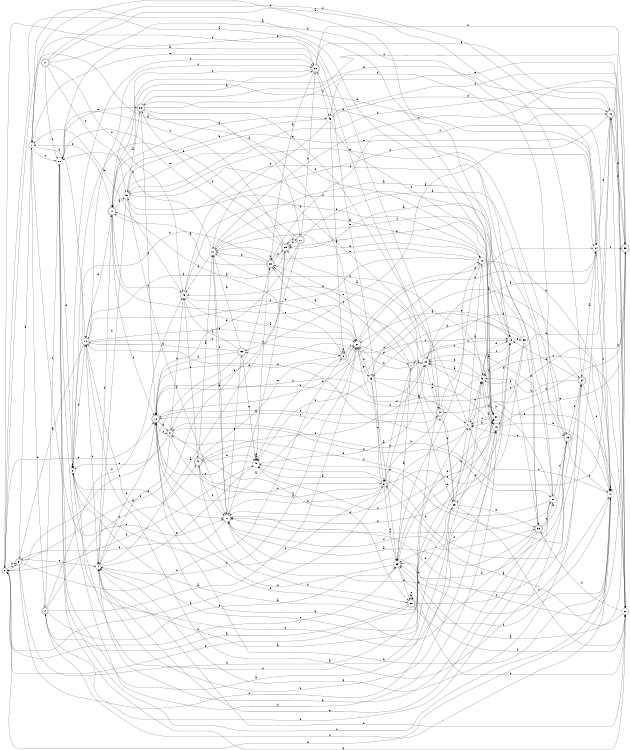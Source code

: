 digraph n41_3 {
__start0 [label="" shape="none"];

rankdir=LR;
size="8,5";

s0 [style="filled", color="black", fillcolor="white" shape="circle", label="0"];
s1 [style="filled", color="black", fillcolor="white" shape="circle", label="1"];
s2 [style="rounded,filled", color="black", fillcolor="white" shape="doublecircle", label="2"];
s3 [style="filled", color="black", fillcolor="white" shape="circle", label="3"];
s4 [style="filled", color="black", fillcolor="white" shape="circle", label="4"];
s5 [style="rounded,filled", color="black", fillcolor="white" shape="doublecircle", label="5"];
s6 [style="rounded,filled", color="black", fillcolor="white" shape="doublecircle", label="6"];
s7 [style="rounded,filled", color="black", fillcolor="white" shape="doublecircle", label="7"];
s8 [style="rounded,filled", color="black", fillcolor="white" shape="doublecircle", label="8"];
s9 [style="filled", color="black", fillcolor="white" shape="circle", label="9"];
s10 [style="filled", color="black", fillcolor="white" shape="circle", label="10"];
s11 [style="rounded,filled", color="black", fillcolor="white" shape="doublecircle", label="11"];
s12 [style="rounded,filled", color="black", fillcolor="white" shape="doublecircle", label="12"];
s13 [style="filled", color="black", fillcolor="white" shape="circle", label="13"];
s14 [style="filled", color="black", fillcolor="white" shape="circle", label="14"];
s15 [style="rounded,filled", color="black", fillcolor="white" shape="doublecircle", label="15"];
s16 [style="rounded,filled", color="black", fillcolor="white" shape="doublecircle", label="16"];
s17 [style="rounded,filled", color="black", fillcolor="white" shape="doublecircle", label="17"];
s18 [style="rounded,filled", color="black", fillcolor="white" shape="doublecircle", label="18"];
s19 [style="filled", color="black", fillcolor="white" shape="circle", label="19"];
s20 [style="rounded,filled", color="black", fillcolor="white" shape="doublecircle", label="20"];
s21 [style="rounded,filled", color="black", fillcolor="white" shape="doublecircle", label="21"];
s22 [style="filled", color="black", fillcolor="white" shape="circle", label="22"];
s23 [style="rounded,filled", color="black", fillcolor="white" shape="doublecircle", label="23"];
s24 [style="filled", color="black", fillcolor="white" shape="circle", label="24"];
s25 [style="rounded,filled", color="black", fillcolor="white" shape="doublecircle", label="25"];
s26 [style="rounded,filled", color="black", fillcolor="white" shape="doublecircle", label="26"];
s27 [style="filled", color="black", fillcolor="white" shape="circle", label="27"];
s28 [style="filled", color="black", fillcolor="white" shape="circle", label="28"];
s29 [style="filled", color="black", fillcolor="white" shape="circle", label="29"];
s30 [style="filled", color="black", fillcolor="white" shape="circle", label="30"];
s31 [style="filled", color="black", fillcolor="white" shape="circle", label="31"];
s32 [style="rounded,filled", color="black", fillcolor="white" shape="doublecircle", label="32"];
s33 [style="rounded,filled", color="black", fillcolor="white" shape="doublecircle", label="33"];
s34 [style="rounded,filled", color="black", fillcolor="white" shape="doublecircle", label="34"];
s35 [style="filled", color="black", fillcolor="white" shape="circle", label="35"];
s36 [style="filled", color="black", fillcolor="white" shape="circle", label="36"];
s37 [style="filled", color="black", fillcolor="white" shape="circle", label="37"];
s38 [style="rounded,filled", color="black", fillcolor="white" shape="doublecircle", label="38"];
s39 [style="rounded,filled", color="black", fillcolor="white" shape="doublecircle", label="39"];
s40 [style="rounded,filled", color="black", fillcolor="white" shape="doublecircle", label="40"];
s41 [style="filled", color="black", fillcolor="white" shape="circle", label="41"];
s42 [style="filled", color="black", fillcolor="white" shape="circle", label="42"];
s43 [style="filled", color="black", fillcolor="white" shape="circle", label="43"];
s44 [style="rounded,filled", color="black", fillcolor="white" shape="doublecircle", label="44"];
s45 [style="filled", color="black", fillcolor="white" shape="circle", label="45"];
s46 [style="filled", color="black", fillcolor="white" shape="circle", label="46"];
s47 [style="filled", color="black", fillcolor="white" shape="circle", label="47"];
s48 [style="filled", color="black", fillcolor="white" shape="circle", label="48"];
s49 [style="filled", color="black", fillcolor="white" shape="circle", label="49"];
s50 [style="rounded,filled", color="black", fillcolor="white" shape="doublecircle", label="50"];
s0 -> s20 [label="a"];
s0 -> s35 [label="b"];
s0 -> s5 [label="c"];
s0 -> s47 [label="d"];
s0 -> s12 [label="e"];
s0 -> s5 [label="f"];
s1 -> s26 [label="a"];
s1 -> s14 [label="b"];
s1 -> s28 [label="c"];
s1 -> s2 [label="d"];
s1 -> s21 [label="e"];
s1 -> s13 [label="f"];
s2 -> s31 [label="a"];
s2 -> s40 [label="b"];
s2 -> s28 [label="c"];
s2 -> s35 [label="d"];
s2 -> s37 [label="e"];
s2 -> s46 [label="f"];
s3 -> s42 [label="a"];
s3 -> s16 [label="b"];
s3 -> s3 [label="c"];
s3 -> s26 [label="d"];
s3 -> s21 [label="e"];
s3 -> s14 [label="f"];
s4 -> s25 [label="a"];
s4 -> s16 [label="b"];
s4 -> s30 [label="c"];
s4 -> s11 [label="d"];
s4 -> s49 [label="e"];
s4 -> s12 [label="f"];
s5 -> s1 [label="a"];
s5 -> s23 [label="b"];
s5 -> s8 [label="c"];
s5 -> s44 [label="d"];
s5 -> s4 [label="e"];
s5 -> s42 [label="f"];
s6 -> s4 [label="a"];
s6 -> s37 [label="b"];
s6 -> s32 [label="c"];
s6 -> s9 [label="d"];
s6 -> s3 [label="e"];
s6 -> s46 [label="f"];
s7 -> s19 [label="a"];
s7 -> s31 [label="b"];
s7 -> s23 [label="c"];
s7 -> s9 [label="d"];
s7 -> s23 [label="e"];
s7 -> s12 [label="f"];
s8 -> s11 [label="a"];
s8 -> s49 [label="b"];
s8 -> s13 [label="c"];
s8 -> s8 [label="d"];
s8 -> s12 [label="e"];
s8 -> s31 [label="f"];
s9 -> s49 [label="a"];
s9 -> s0 [label="b"];
s9 -> s13 [label="c"];
s9 -> s40 [label="d"];
s9 -> s26 [label="e"];
s9 -> s35 [label="f"];
s10 -> s37 [label="a"];
s10 -> s28 [label="b"];
s10 -> s27 [label="c"];
s10 -> s46 [label="d"];
s10 -> s22 [label="e"];
s10 -> s21 [label="f"];
s11 -> s48 [label="a"];
s11 -> s45 [label="b"];
s11 -> s12 [label="c"];
s11 -> s46 [label="d"];
s11 -> s29 [label="e"];
s11 -> s1 [label="f"];
s12 -> s31 [label="a"];
s12 -> s47 [label="b"];
s12 -> s6 [label="c"];
s12 -> s6 [label="d"];
s12 -> s22 [label="e"];
s12 -> s39 [label="f"];
s13 -> s31 [label="a"];
s13 -> s35 [label="b"];
s13 -> s42 [label="c"];
s13 -> s25 [label="d"];
s13 -> s36 [label="e"];
s13 -> s25 [label="f"];
s14 -> s5 [label="a"];
s14 -> s8 [label="b"];
s14 -> s4 [label="c"];
s14 -> s31 [label="d"];
s14 -> s11 [label="e"];
s14 -> s26 [label="f"];
s15 -> s14 [label="a"];
s15 -> s35 [label="b"];
s15 -> s41 [label="c"];
s15 -> s47 [label="d"];
s15 -> s48 [label="e"];
s15 -> s34 [label="f"];
s16 -> s42 [label="a"];
s16 -> s47 [label="b"];
s16 -> s7 [label="c"];
s16 -> s13 [label="d"];
s16 -> s39 [label="e"];
s16 -> s49 [label="f"];
s17 -> s34 [label="a"];
s17 -> s15 [label="b"];
s17 -> s48 [label="c"];
s17 -> s24 [label="d"];
s17 -> s28 [label="e"];
s17 -> s46 [label="f"];
s18 -> s50 [label="a"];
s18 -> s6 [label="b"];
s18 -> s27 [label="c"];
s18 -> s11 [label="d"];
s18 -> s42 [label="e"];
s18 -> s39 [label="f"];
s19 -> s25 [label="a"];
s19 -> s13 [label="b"];
s19 -> s0 [label="c"];
s19 -> s12 [label="d"];
s19 -> s44 [label="e"];
s19 -> s34 [label="f"];
s20 -> s15 [label="a"];
s20 -> s26 [label="b"];
s20 -> s6 [label="c"];
s20 -> s25 [label="d"];
s20 -> s12 [label="e"];
s20 -> s3 [label="f"];
s21 -> s10 [label="a"];
s21 -> s9 [label="b"];
s21 -> s47 [label="c"];
s21 -> s5 [label="d"];
s21 -> s50 [label="e"];
s21 -> s33 [label="f"];
s22 -> s10 [label="a"];
s22 -> s47 [label="b"];
s22 -> s14 [label="c"];
s22 -> s35 [label="d"];
s22 -> s10 [label="e"];
s22 -> s30 [label="f"];
s23 -> s11 [label="a"];
s23 -> s23 [label="b"];
s23 -> s18 [label="c"];
s23 -> s25 [label="d"];
s23 -> s10 [label="e"];
s23 -> s3 [label="f"];
s24 -> s19 [label="a"];
s24 -> s49 [label="b"];
s24 -> s47 [label="c"];
s24 -> s11 [label="d"];
s24 -> s18 [label="e"];
s24 -> s39 [label="f"];
s25 -> s21 [label="a"];
s25 -> s14 [label="b"];
s25 -> s28 [label="c"];
s25 -> s20 [label="d"];
s25 -> s28 [label="e"];
s25 -> s38 [label="f"];
s26 -> s23 [label="a"];
s26 -> s39 [label="b"];
s26 -> s11 [label="c"];
s26 -> s45 [label="d"];
s26 -> s1 [label="e"];
s26 -> s18 [label="f"];
s27 -> s9 [label="a"];
s27 -> s4 [label="b"];
s27 -> s42 [label="c"];
s27 -> s48 [label="d"];
s27 -> s19 [label="e"];
s27 -> s33 [label="f"];
s28 -> s29 [label="a"];
s28 -> s27 [label="b"];
s28 -> s47 [label="c"];
s28 -> s3 [label="d"];
s28 -> s38 [label="e"];
s28 -> s16 [label="f"];
s29 -> s4 [label="a"];
s29 -> s41 [label="b"];
s29 -> s27 [label="c"];
s29 -> s46 [label="d"];
s29 -> s33 [label="e"];
s29 -> s3 [label="f"];
s30 -> s1 [label="a"];
s30 -> s41 [label="b"];
s30 -> s41 [label="c"];
s30 -> s29 [label="d"];
s30 -> s28 [label="e"];
s30 -> s48 [label="f"];
s31 -> s23 [label="a"];
s31 -> s4 [label="b"];
s31 -> s24 [label="c"];
s31 -> s7 [label="d"];
s31 -> s43 [label="e"];
s31 -> s24 [label="f"];
s32 -> s2 [label="a"];
s32 -> s32 [label="b"];
s32 -> s34 [label="c"];
s32 -> s0 [label="d"];
s32 -> s32 [label="e"];
s32 -> s27 [label="f"];
s33 -> s21 [label="a"];
s33 -> s14 [label="b"];
s33 -> s37 [label="c"];
s33 -> s15 [label="d"];
s33 -> s4 [label="e"];
s33 -> s42 [label="f"];
s34 -> s24 [label="a"];
s34 -> s42 [label="b"];
s34 -> s40 [label="c"];
s34 -> s4 [label="d"];
s34 -> s13 [label="e"];
s34 -> s47 [label="f"];
s35 -> s7 [label="a"];
s35 -> s30 [label="b"];
s35 -> s27 [label="c"];
s35 -> s12 [label="d"];
s35 -> s30 [label="e"];
s35 -> s32 [label="f"];
s36 -> s25 [label="a"];
s36 -> s43 [label="b"];
s36 -> s50 [label="c"];
s36 -> s33 [label="d"];
s36 -> s16 [label="e"];
s36 -> s21 [label="f"];
s37 -> s19 [label="a"];
s37 -> s44 [label="b"];
s37 -> s21 [label="c"];
s37 -> s15 [label="d"];
s37 -> s4 [label="e"];
s37 -> s6 [label="f"];
s38 -> s26 [label="a"];
s38 -> s33 [label="b"];
s38 -> s12 [label="c"];
s38 -> s47 [label="d"];
s38 -> s44 [label="e"];
s38 -> s31 [label="f"];
s39 -> s35 [label="a"];
s39 -> s21 [label="b"];
s39 -> s38 [label="c"];
s39 -> s41 [label="d"];
s39 -> s45 [label="e"];
s39 -> s18 [label="f"];
s40 -> s10 [label="a"];
s40 -> s32 [label="b"];
s40 -> s19 [label="c"];
s40 -> s49 [label="d"];
s40 -> s31 [label="e"];
s40 -> s21 [label="f"];
s41 -> s22 [label="a"];
s41 -> s48 [label="b"];
s41 -> s42 [label="c"];
s41 -> s14 [label="d"];
s41 -> s3 [label="e"];
s41 -> s21 [label="f"];
s42 -> s19 [label="a"];
s42 -> s10 [label="b"];
s42 -> s31 [label="c"];
s42 -> s13 [label="d"];
s42 -> s19 [label="e"];
s42 -> s16 [label="f"];
s43 -> s35 [label="a"];
s43 -> s49 [label="b"];
s43 -> s41 [label="c"];
s43 -> s16 [label="d"];
s43 -> s9 [label="e"];
s43 -> s31 [label="f"];
s44 -> s0 [label="a"];
s44 -> s9 [label="b"];
s44 -> s12 [label="c"];
s44 -> s29 [label="d"];
s44 -> s22 [label="e"];
s44 -> s12 [label="f"];
s45 -> s8 [label="a"];
s45 -> s11 [label="b"];
s45 -> s30 [label="c"];
s45 -> s18 [label="d"];
s45 -> s10 [label="e"];
s45 -> s27 [label="f"];
s46 -> s31 [label="a"];
s46 -> s1 [label="b"];
s46 -> s31 [label="c"];
s46 -> s24 [label="d"];
s46 -> s22 [label="e"];
s46 -> s40 [label="f"];
s47 -> s43 [label="a"];
s47 -> s47 [label="b"];
s47 -> s41 [label="c"];
s47 -> s2 [label="d"];
s47 -> s21 [label="e"];
s47 -> s35 [label="f"];
s48 -> s38 [label="a"];
s48 -> s4 [label="b"];
s48 -> s15 [label="c"];
s48 -> s21 [label="d"];
s48 -> s24 [label="e"];
s48 -> s13 [label="f"];
s49 -> s49 [label="a"];
s49 -> s23 [label="b"];
s49 -> s12 [label="c"];
s49 -> s19 [label="d"];
s49 -> s49 [label="e"];
s49 -> s0 [label="f"];
s50 -> s10 [label="a"];
s50 -> s14 [label="b"];
s50 -> s0 [label="c"];
s50 -> s12 [label="d"];
s50 -> s49 [label="e"];
s50 -> s46 [label="f"];

}